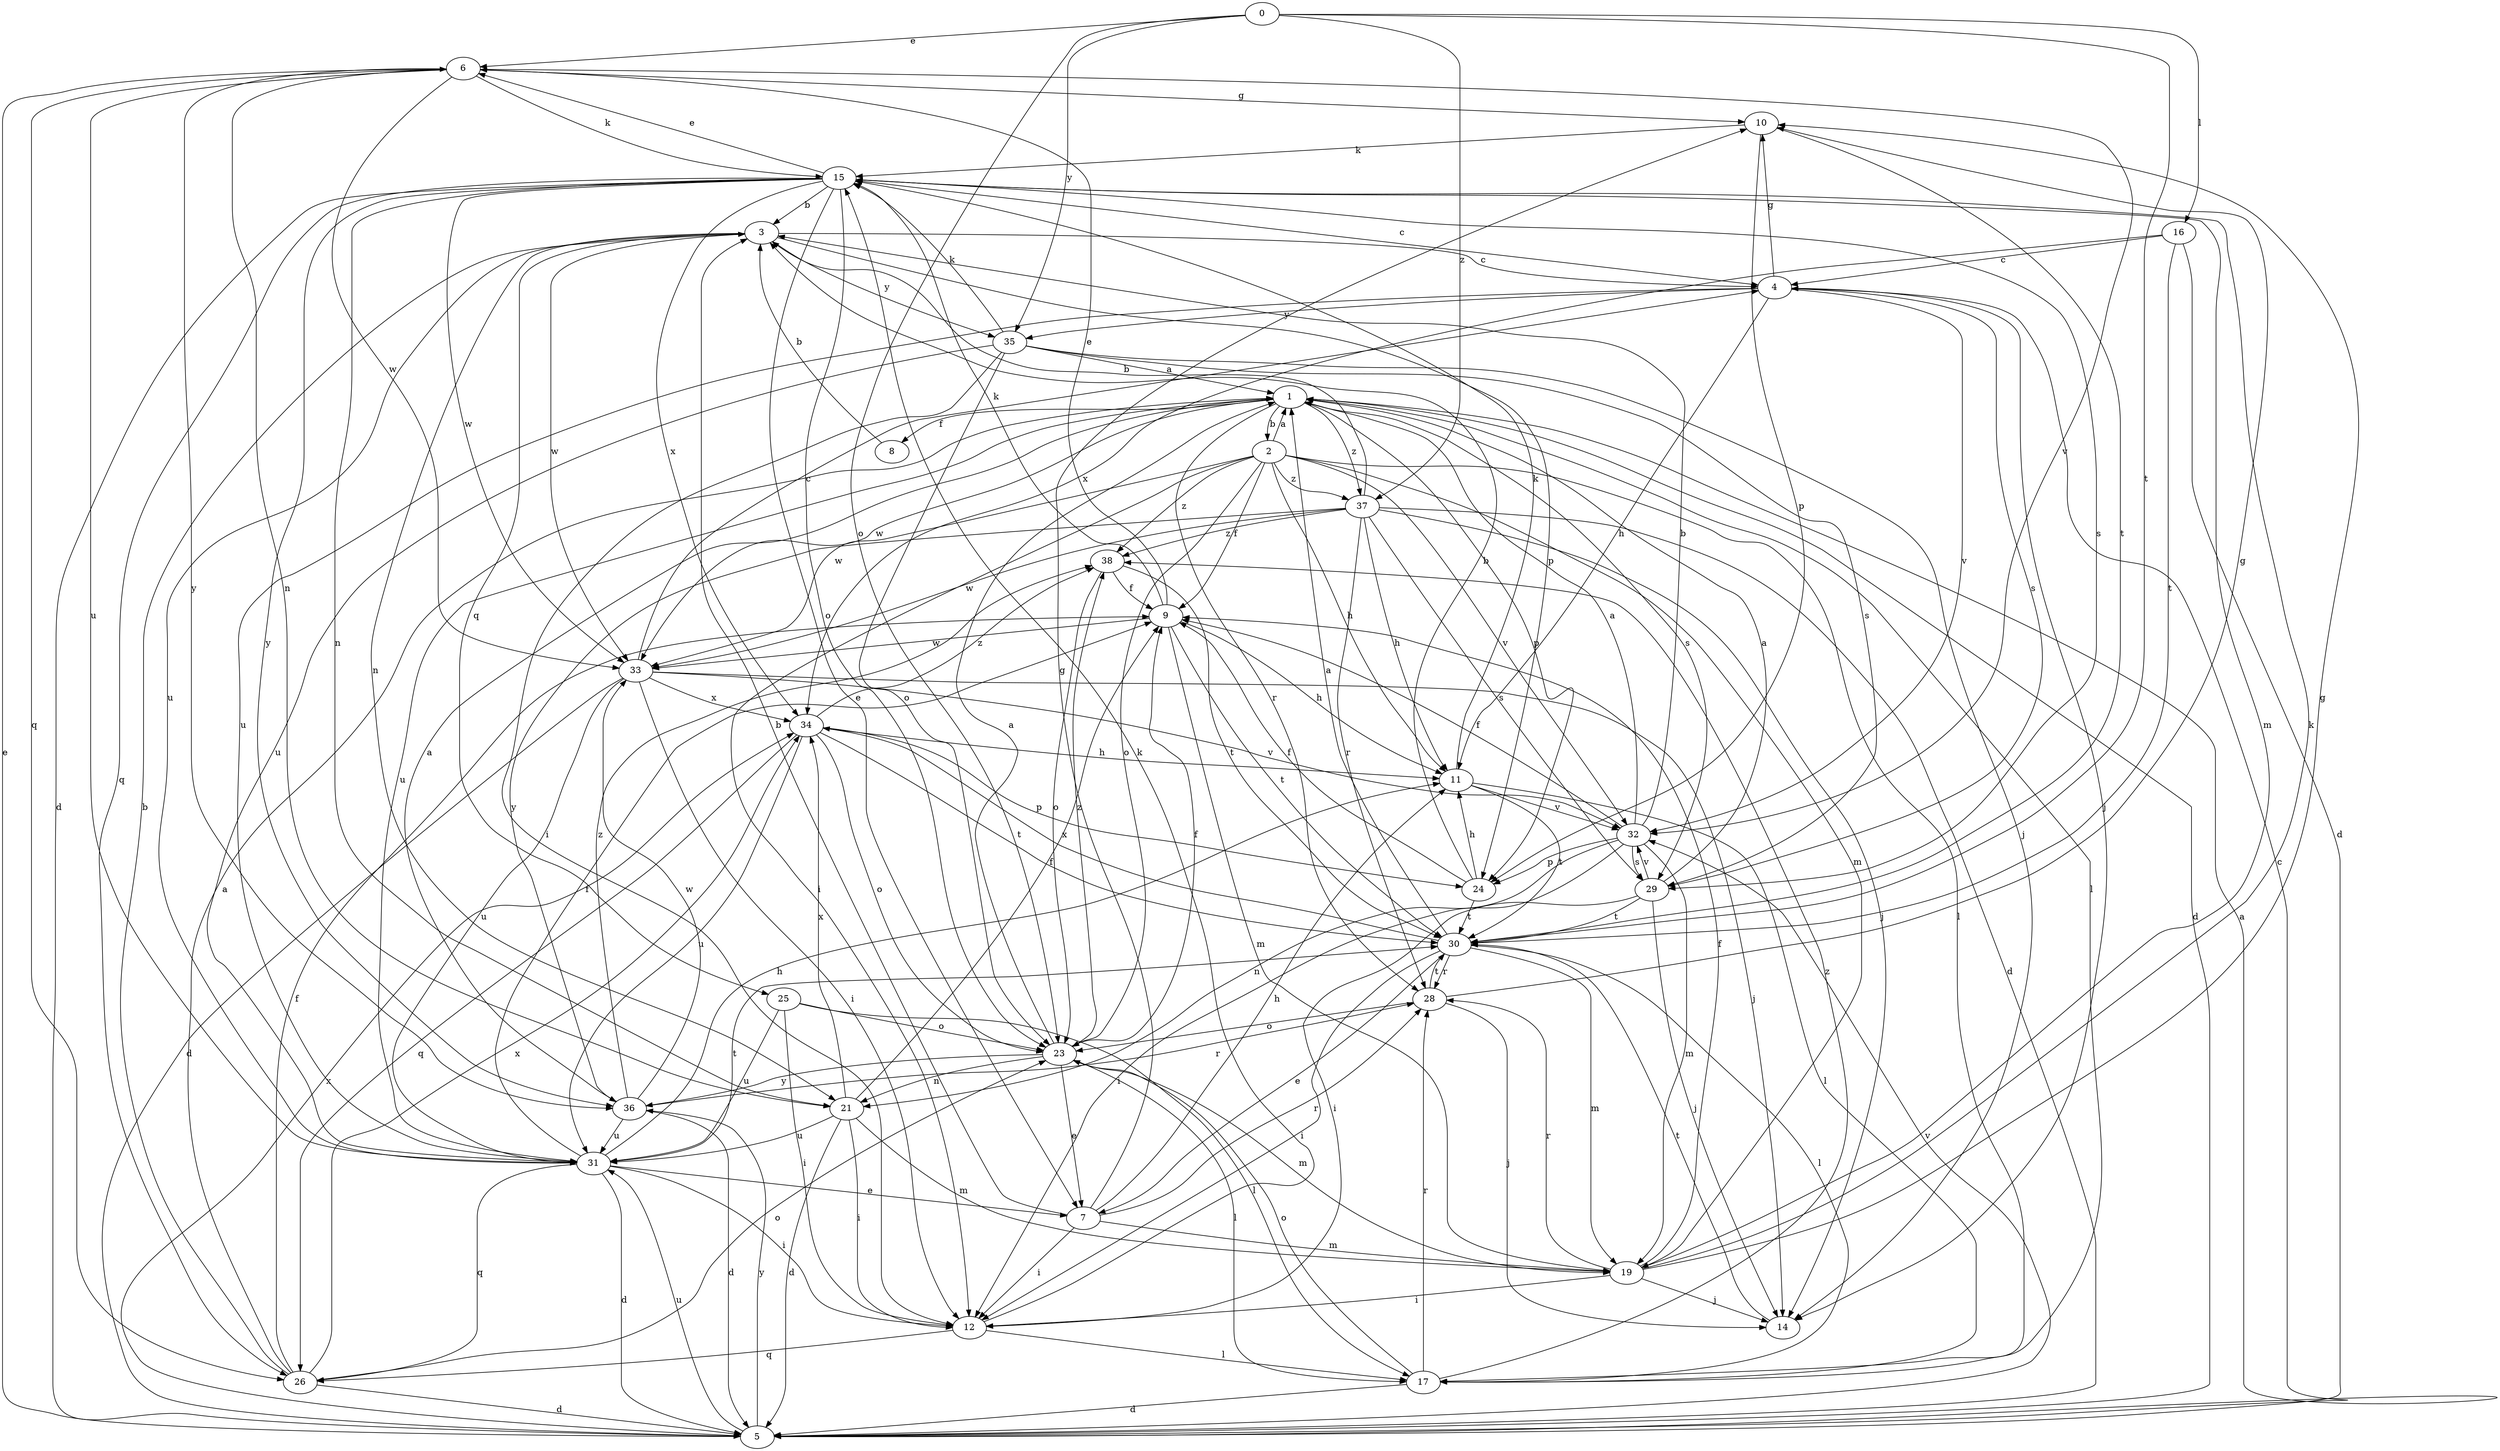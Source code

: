 strict digraph  {
0;
1;
2;
3;
4;
5;
6;
7;
8;
9;
10;
11;
12;
14;
15;
16;
17;
19;
21;
23;
24;
25;
26;
28;
29;
30;
31;
32;
33;
34;
35;
36;
37;
38;
0 -> 6  [label=e];
0 -> 16  [label=l];
0 -> 23  [label=o];
0 -> 30  [label=t];
0 -> 35  [label=y];
0 -> 37  [label=z];
1 -> 2  [label=b];
1 -> 5  [label=d];
1 -> 8  [label=f];
1 -> 17  [label=l];
1 -> 24  [label=p];
1 -> 28  [label=r];
1 -> 29  [label=s];
1 -> 31  [label=u];
1 -> 33  [label=w];
1 -> 37  [label=z];
2 -> 1  [label=a];
2 -> 9  [label=f];
2 -> 11  [label=h];
2 -> 12  [label=i];
2 -> 17  [label=l];
2 -> 19  [label=m];
2 -> 23  [label=o];
2 -> 32  [label=v];
2 -> 33  [label=w];
2 -> 37  [label=z];
2 -> 38  [label=z];
3 -> 4  [label=c];
3 -> 21  [label=n];
3 -> 24  [label=p];
3 -> 25  [label=q];
3 -> 31  [label=u];
3 -> 33  [label=w];
3 -> 35  [label=y];
4 -> 10  [label=g];
4 -> 11  [label=h];
4 -> 14  [label=j];
4 -> 29  [label=s];
4 -> 31  [label=u];
4 -> 32  [label=v];
4 -> 35  [label=y];
5 -> 1  [label=a];
5 -> 4  [label=c];
5 -> 6  [label=e];
5 -> 31  [label=u];
5 -> 32  [label=v];
5 -> 34  [label=x];
5 -> 36  [label=y];
6 -> 10  [label=g];
6 -> 15  [label=k];
6 -> 21  [label=n];
6 -> 26  [label=q];
6 -> 31  [label=u];
6 -> 32  [label=v];
6 -> 33  [label=w];
6 -> 36  [label=y];
7 -> 3  [label=b];
7 -> 10  [label=g];
7 -> 11  [label=h];
7 -> 12  [label=i];
7 -> 19  [label=m];
7 -> 28  [label=r];
8 -> 3  [label=b];
9 -> 6  [label=e];
9 -> 11  [label=h];
9 -> 15  [label=k];
9 -> 19  [label=m];
9 -> 30  [label=t];
9 -> 33  [label=w];
10 -> 15  [label=k];
10 -> 24  [label=p];
10 -> 30  [label=t];
11 -> 15  [label=k];
11 -> 17  [label=l];
11 -> 30  [label=t];
11 -> 32  [label=v];
12 -> 15  [label=k];
12 -> 17  [label=l];
12 -> 26  [label=q];
14 -> 30  [label=t];
15 -> 3  [label=b];
15 -> 4  [label=c];
15 -> 5  [label=d];
15 -> 6  [label=e];
15 -> 7  [label=e];
15 -> 19  [label=m];
15 -> 21  [label=n];
15 -> 23  [label=o];
15 -> 26  [label=q];
15 -> 29  [label=s];
15 -> 33  [label=w];
15 -> 34  [label=x];
15 -> 36  [label=y];
16 -> 4  [label=c];
16 -> 5  [label=d];
16 -> 30  [label=t];
16 -> 34  [label=x];
17 -> 5  [label=d];
17 -> 23  [label=o];
17 -> 28  [label=r];
17 -> 38  [label=z];
19 -> 9  [label=f];
19 -> 10  [label=g];
19 -> 12  [label=i];
19 -> 14  [label=j];
19 -> 15  [label=k];
19 -> 28  [label=r];
21 -> 5  [label=d];
21 -> 9  [label=f];
21 -> 12  [label=i];
21 -> 19  [label=m];
21 -> 31  [label=u];
21 -> 34  [label=x];
23 -> 1  [label=a];
23 -> 7  [label=e];
23 -> 9  [label=f];
23 -> 17  [label=l];
23 -> 19  [label=m];
23 -> 21  [label=n];
23 -> 36  [label=y];
23 -> 38  [label=z];
24 -> 3  [label=b];
24 -> 9  [label=f];
24 -> 11  [label=h];
24 -> 30  [label=t];
25 -> 12  [label=i];
25 -> 17  [label=l];
25 -> 23  [label=o];
25 -> 31  [label=u];
26 -> 1  [label=a];
26 -> 3  [label=b];
26 -> 5  [label=d];
26 -> 9  [label=f];
26 -> 23  [label=o];
26 -> 34  [label=x];
28 -> 10  [label=g];
28 -> 14  [label=j];
28 -> 23  [label=o];
28 -> 30  [label=t];
29 -> 1  [label=a];
29 -> 12  [label=i];
29 -> 14  [label=j];
29 -> 30  [label=t];
29 -> 32  [label=v];
30 -> 1  [label=a];
30 -> 7  [label=e];
30 -> 12  [label=i];
30 -> 17  [label=l];
30 -> 19  [label=m];
30 -> 28  [label=r];
30 -> 34  [label=x];
31 -> 5  [label=d];
31 -> 7  [label=e];
31 -> 9  [label=f];
31 -> 11  [label=h];
31 -> 12  [label=i];
31 -> 26  [label=q];
31 -> 30  [label=t];
32 -> 1  [label=a];
32 -> 3  [label=b];
32 -> 9  [label=f];
32 -> 12  [label=i];
32 -> 19  [label=m];
32 -> 21  [label=n];
32 -> 24  [label=p];
32 -> 29  [label=s];
33 -> 4  [label=c];
33 -> 5  [label=d];
33 -> 12  [label=i];
33 -> 14  [label=j];
33 -> 31  [label=u];
33 -> 32  [label=v];
33 -> 34  [label=x];
34 -> 11  [label=h];
34 -> 23  [label=o];
34 -> 24  [label=p];
34 -> 26  [label=q];
34 -> 30  [label=t];
34 -> 31  [label=u];
34 -> 38  [label=z];
35 -> 1  [label=a];
35 -> 12  [label=i];
35 -> 14  [label=j];
35 -> 15  [label=k];
35 -> 23  [label=o];
35 -> 29  [label=s];
35 -> 31  [label=u];
36 -> 1  [label=a];
36 -> 5  [label=d];
36 -> 28  [label=r];
36 -> 31  [label=u];
36 -> 33  [label=w];
36 -> 38  [label=z];
37 -> 3  [label=b];
37 -> 5  [label=d];
37 -> 11  [label=h];
37 -> 14  [label=j];
37 -> 28  [label=r];
37 -> 29  [label=s];
37 -> 33  [label=w];
37 -> 36  [label=y];
37 -> 38  [label=z];
38 -> 9  [label=f];
38 -> 23  [label=o];
38 -> 30  [label=t];
}
